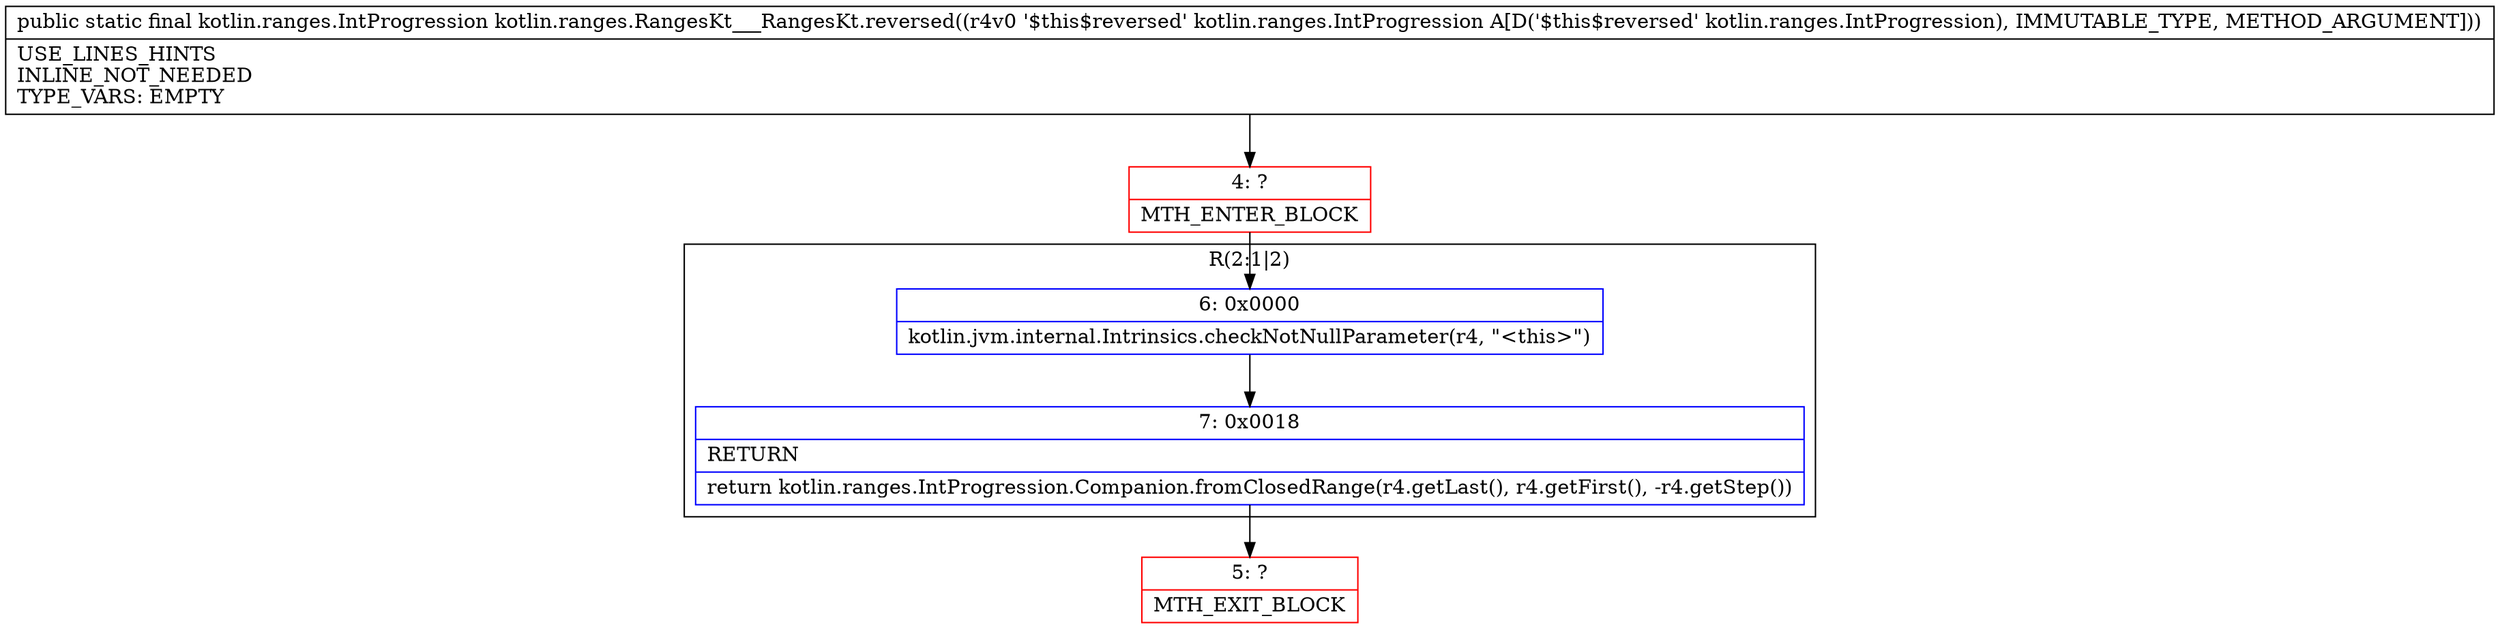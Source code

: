 digraph "CFG forkotlin.ranges.RangesKt___RangesKt.reversed(Lkotlin\/ranges\/IntProgression;)Lkotlin\/ranges\/IntProgression;" {
subgraph cluster_Region_825402004 {
label = "R(2:1|2)";
node [shape=record,color=blue];
Node_6 [shape=record,label="{6\:\ 0x0000|kotlin.jvm.internal.Intrinsics.checkNotNullParameter(r4, \"\<this\>\")\l}"];
Node_7 [shape=record,label="{7\:\ 0x0018|RETURN\l|return kotlin.ranges.IntProgression.Companion.fromClosedRange(r4.getLast(), r4.getFirst(), \-r4.getStep())\l}"];
}
Node_4 [shape=record,color=red,label="{4\:\ ?|MTH_ENTER_BLOCK\l}"];
Node_5 [shape=record,color=red,label="{5\:\ ?|MTH_EXIT_BLOCK\l}"];
MethodNode[shape=record,label="{public static final kotlin.ranges.IntProgression kotlin.ranges.RangesKt___RangesKt.reversed((r4v0 '$this$reversed' kotlin.ranges.IntProgression A[D('$this$reversed' kotlin.ranges.IntProgression), IMMUTABLE_TYPE, METHOD_ARGUMENT]))  | USE_LINES_HINTS\lINLINE_NOT_NEEDED\lTYPE_VARS: EMPTY\l}"];
MethodNode -> Node_4;Node_6 -> Node_7;
Node_7 -> Node_5;
Node_4 -> Node_6;
}

